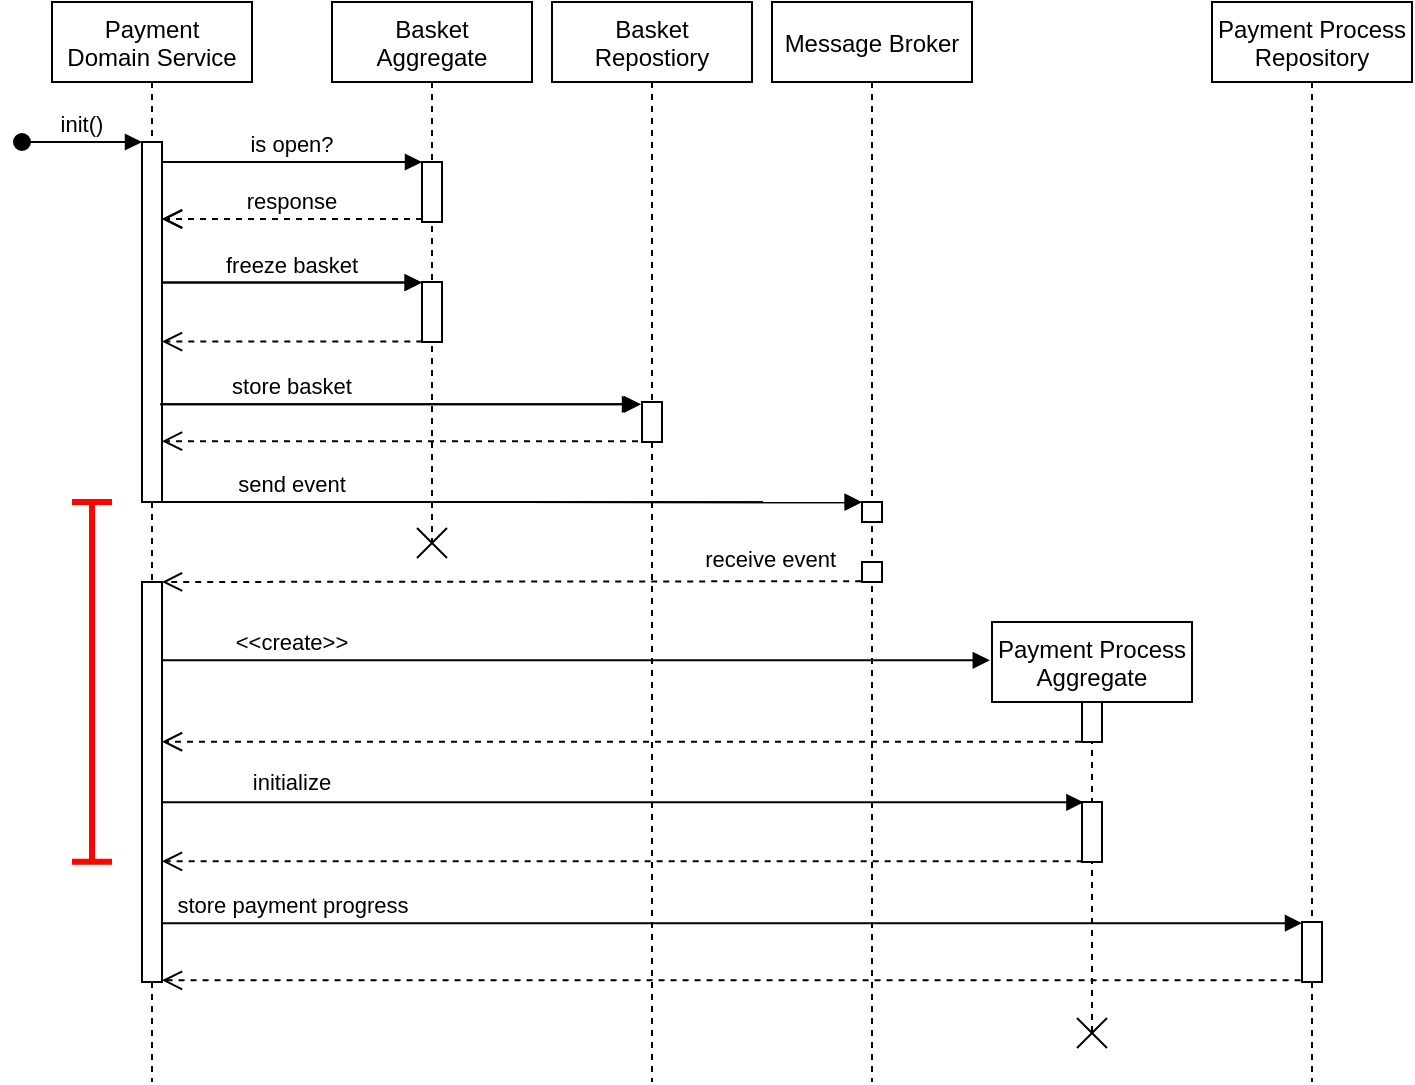 <mxfile version="15.7.3" type="device"><diagram id="kgpKYQtTHZ0yAKxKKP6v" name="Page-1"><mxGraphModel dx="630" dy="586" grid="1" gridSize="10" guides="1" tooltips="1" connect="1" arrows="1" fold="1" page="1" pageScale="1" pageWidth="850" pageHeight="1100" math="0" shadow="0"><root><mxCell id="0"/><mxCell id="1" parent="0"/><mxCell id="3nuBFxr9cyL0pnOWT2aG-1" value="Payment &#10;Domain Service" style="shape=umlLifeline;perimeter=lifelinePerimeter;container=1;collapsible=0;recursiveResize=0;rounded=0;shadow=0;strokeWidth=1;fillColor=#FFFFFF;strokeColor=#000000;" parent="1" vertex="1"><mxGeometry x="120" y="80" width="100" height="540" as="geometry"/></mxCell><mxCell id="3nuBFxr9cyL0pnOWT2aG-2" value="" style="points=[];perimeter=orthogonalPerimeter;rounded=0;shadow=0;strokeWidth=1;fontColor=#000000;fillColor=#FFFFFF;strokeColor=#000000;" parent="3nuBFxr9cyL0pnOWT2aG-1" vertex="1"><mxGeometry x="45" y="70" width="10" height="180" as="geometry"/></mxCell><mxCell id="3nuBFxr9cyL0pnOWT2aG-3" value="init()" style="verticalAlign=bottom;startArrow=oval;endArrow=block;startSize=8;shadow=0;strokeWidth=1;fontColor=#000000;strokeColor=#000000;labelBackgroundColor=none;" parent="3nuBFxr9cyL0pnOWT2aG-1" target="3nuBFxr9cyL0pnOWT2aG-2" edge="1"><mxGeometry relative="1" as="geometry"><mxPoint x="-15" y="70" as="sourcePoint"/></mxGeometry></mxCell><mxCell id="3nuBFxr9cyL0pnOWT2aG-5" value="Basket&#10;Aggregate" style="shape=umlLifeline;perimeter=lifelinePerimeter;container=1;collapsible=0;recursiveResize=0;rounded=0;shadow=0;strokeWidth=1;fillColor=#FFFFFF;strokeColor=#000000;" parent="1" vertex="1"><mxGeometry x="260" y="80" width="100" height="270" as="geometry"/></mxCell><mxCell id="3nuBFxr9cyL0pnOWT2aG-6" value="" style="points=[];perimeter=orthogonalPerimeter;rounded=0;shadow=0;strokeWidth=1;fontColor=#000000;fillColor=#FFFFFF;strokeColor=#000000;" parent="3nuBFxr9cyL0pnOWT2aG-5" vertex="1"><mxGeometry x="45" y="80" width="10" height="30" as="geometry"/></mxCell><mxCell id="OAqtvZYUWfhkM-5Fd2yk-3" value="" style="points=[];perimeter=orthogonalPerimeter;rounded=0;shadow=0;strokeWidth=1;fontColor=#000000;fillColor=#FFFFFF;strokeColor=#000000;" vertex="1" parent="3nuBFxr9cyL0pnOWT2aG-5"><mxGeometry x="45" y="140" width="10" height="30" as="geometry"/></mxCell><mxCell id="OAqtvZYUWfhkM-5Fd2yk-18" value="" style="shape=umlDestroy;fontColor=#000000;strokeColor=#000000;" vertex="1" parent="3nuBFxr9cyL0pnOWT2aG-5"><mxGeometry x="42.5" y="263" width="15" height="15" as="geometry"/></mxCell><mxCell id="3nuBFxr9cyL0pnOWT2aG-7" value="response" style="verticalAlign=bottom;endArrow=open;dashed=1;endSize=8;exitX=0;exitY=0.95;shadow=0;strokeWidth=1;fontColor=#000000;strokeColor=#000000;backgroundColor=#FFFFFF;labelBackgroundColor=#FFFFFF;" parent="1" source="3nuBFxr9cyL0pnOWT2aG-6" target="3nuBFxr9cyL0pnOWT2aG-2" edge="1"><mxGeometry relative="1" as="geometry"><mxPoint x="275" y="236" as="targetPoint"/></mxGeometry></mxCell><mxCell id="3nuBFxr9cyL0pnOWT2aG-8" value="is open?" style="verticalAlign=bottom;endArrow=block;entryX=0;entryY=0;shadow=0;strokeWidth=1;fontColor=#000000;strokeColor=#000000;labelBackgroundColor=#FFFFFF;" parent="1" source="3nuBFxr9cyL0pnOWT2aG-2" target="3nuBFxr9cyL0pnOWT2aG-6" edge="1"><mxGeometry relative="1" as="geometry"><mxPoint x="275" y="160" as="sourcePoint"/></mxGeometry></mxCell><mxCell id="OAqtvZYUWfhkM-5Fd2yk-1" value="Payment Process&#10;Aggregate" style="shape=umlLifeline;perimeter=lifelinePerimeter;container=1;collapsible=0;recursiveResize=0;rounded=0;shadow=0;strokeWidth=1;fillColor=#FFFFFF;strokeColor=#000000;" vertex="1" parent="1"><mxGeometry x="590" y="390" width="100" height="206" as="geometry"/></mxCell><mxCell id="OAqtvZYUWfhkM-5Fd2yk-2" value="" style="points=[];perimeter=orthogonalPerimeter;rounded=0;shadow=0;strokeWidth=1;fontColor=#000000;fillColor=#FFFFFF;strokeColor=#000000;" vertex="1" parent="OAqtvZYUWfhkM-5Fd2yk-1"><mxGeometry x="45" y="90" width="10" height="30" as="geometry"/></mxCell><mxCell id="OAqtvZYUWfhkM-5Fd2yk-45" value="" style="points=[];perimeter=orthogonalPerimeter;rounded=0;shadow=0;strokeWidth=1;fontColor=#000000;fillColor=#FFFFFF;strokeColor=#000000;" vertex="1" parent="OAqtvZYUWfhkM-5Fd2yk-1"><mxGeometry x="45" y="40" width="10" height="20" as="geometry"/></mxCell><mxCell id="OAqtvZYUWfhkM-5Fd2yk-32" value="" style="shape=umlDestroy;fontColor=#000000;strokeColor=#000000;" vertex="1" parent="OAqtvZYUWfhkM-5Fd2yk-1"><mxGeometry x="42.5" y="198" width="15" height="15" as="geometry"/></mxCell><mxCell id="OAqtvZYUWfhkM-5Fd2yk-4" value="freeze basket" style="verticalAlign=bottom;endArrow=block;entryX=-0.011;entryY=0.009;shadow=0;strokeWidth=1;entryDx=0;entryDy=0;entryPerimeter=0;fontColor=#000000;strokeColor=#000000;labelBackgroundColor=#FFFFFF;" edge="1" parent="1" source="3nuBFxr9cyL0pnOWT2aG-2" target="OAqtvZYUWfhkM-5Fd2yk-3"><mxGeometry x="0.001" relative="1" as="geometry"><mxPoint x="190" y="229.76" as="sourcePoint"/><mxPoint x="360" y="229.76" as="targetPoint"/><mxPoint as="offset"/></mxGeometry></mxCell><mxCell id="OAqtvZYUWfhkM-5Fd2yk-5" value="" style="verticalAlign=bottom;endArrow=open;dashed=1;endSize=8;exitX=0.016;exitY=0.993;shadow=0;strokeWidth=1;exitDx=0;exitDy=0;exitPerimeter=0;fontColor=#000000;strokeColor=#000000;" edge="1" parent="1" source="OAqtvZYUWfhkM-5Fd2yk-3" target="3nuBFxr9cyL0pnOWT2aG-2"><mxGeometry relative="1" as="geometry"><mxPoint x="185" y="198.5" as="targetPoint"/><mxPoint x="355" y="198.5" as="sourcePoint"/></mxGeometry></mxCell><mxCell id="OAqtvZYUWfhkM-5Fd2yk-6" value="Message Broker" style="shape=umlLifeline;perimeter=lifelinePerimeter;container=1;collapsible=0;recursiveResize=0;rounded=0;shadow=0;strokeWidth=1;fillColor=#FFFFFF;strokeColor=#000000;" vertex="1" parent="1"><mxGeometry x="480" y="80" width="100" height="540" as="geometry"/></mxCell><mxCell id="OAqtvZYUWfhkM-5Fd2yk-7" value="" style="points=[];perimeter=orthogonalPerimeter;rounded=0;shadow=0;strokeWidth=1;fontColor=#000000;fillColor=#FFFFFF;strokeColor=#000000;" vertex="1" parent="OAqtvZYUWfhkM-5Fd2yk-6"><mxGeometry x="45" y="250" width="10" height="10" as="geometry"/></mxCell><mxCell id="OAqtvZYUWfhkM-5Fd2yk-15" value="" style="points=[];perimeter=orthogonalPerimeter;rounded=0;shadow=0;strokeWidth=1;fontColor=#000000;fillColor=#FFFFFF;strokeColor=#000000;" vertex="1" parent="OAqtvZYUWfhkM-5Fd2yk-6"><mxGeometry x="45" y="280" width="10" height="10" as="geometry"/></mxCell><mxCell id="OAqtvZYUWfhkM-5Fd2yk-8" value="send event" style="verticalAlign=bottom;endArrow=block;shadow=0;strokeWidth=1;entryX=-0.01;entryY=0.009;entryDx=0;entryDy=0;entryPerimeter=0;fontColor=#000000;strokeColor=#000000;labelBackgroundColor=#FFFFFF;" edge="1" parent="1" source="3nuBFxr9cyL0pnOWT2aG-2" target="OAqtvZYUWfhkM-5Fd2yk-7"><mxGeometry x="-0.628" relative="1" as="geometry"><mxPoint x="185" y="170" as="sourcePoint"/><mxPoint x="420" y="280" as="targetPoint"/><mxPoint as="offset"/></mxGeometry></mxCell><mxCell id="OAqtvZYUWfhkM-5Fd2yk-9" value="Basket&#10;Repostiory" style="shape=umlLifeline;perimeter=lifelinePerimeter;container=1;collapsible=0;recursiveResize=0;rounded=0;shadow=0;strokeWidth=1;fillColor=#FFFFFF;strokeColor=#000000;" vertex="1" parent="1"><mxGeometry x="370" y="80" width="100" height="540" as="geometry"/></mxCell><mxCell id="OAqtvZYUWfhkM-5Fd2yk-10" value="" style="points=[];perimeter=orthogonalPerimeter;rounded=0;shadow=0;strokeWidth=1;fontColor=#000000;fillColor=#FFFFFF;strokeColor=#000000;" vertex="1" parent="OAqtvZYUWfhkM-5Fd2yk-9"><mxGeometry x="45" y="200" width="10" height="20" as="geometry"/></mxCell><mxCell id="OAqtvZYUWfhkM-5Fd2yk-11" value="store basket" style="verticalAlign=bottom;endArrow=block;shadow=0;strokeWidth=1;entryX=-0.048;entryY=0.057;entryDx=0;entryDy=0;entryPerimeter=0;fontColor=#000000;strokeColor=#000000;labelBackgroundColor=#FFFFFF;" edge="1" parent="1"><mxGeometry x="-0.449" relative="1" as="geometry"><mxPoint x="174" y="281.14" as="sourcePoint"/><mxPoint x="413.52" y="281.14" as="targetPoint"/><mxPoint as="offset"/></mxGeometry></mxCell><mxCell id="OAqtvZYUWfhkM-5Fd2yk-12" value="" style="verticalAlign=bottom;endArrow=open;dashed=1;endSize=8;exitX=-0.2;exitY=0.98;shadow=0;strokeWidth=1;exitDx=0;exitDy=0;exitPerimeter=0;fontColor=#000000;strokeColor=#000000;" edge="1" parent="1" source="OAqtvZYUWfhkM-5Fd2yk-10" target="3nuBFxr9cyL0pnOWT2aG-2"><mxGeometry relative="1" as="geometry"><mxPoint x="185" y="259.79" as="targetPoint"/><mxPoint x="355.16" y="259.79" as="sourcePoint"/></mxGeometry></mxCell><mxCell id="OAqtvZYUWfhkM-5Fd2yk-13" value="" style="points=[];perimeter=orthogonalPerimeter;rounded=0;shadow=0;strokeWidth=1;fontColor=#000000;fillColor=#FFFFFF;strokeColor=#000000;" vertex="1" parent="1"><mxGeometry x="165" y="370" width="10" height="200" as="geometry"/></mxCell><mxCell id="OAqtvZYUWfhkM-5Fd2yk-16" value="" style="verticalAlign=bottom;endArrow=open;dashed=1;endSize=8;exitX=-0.04;exitY=0.96;shadow=0;strokeWidth=1;exitDx=0;exitDy=0;exitPerimeter=0;fontColor=#000000;strokeColor=#000000;" edge="1" parent="1" source="OAqtvZYUWfhkM-5Fd2yk-15" target="OAqtvZYUWfhkM-5Fd2yk-13"><mxGeometry relative="1" as="geometry"><mxPoint x="190" y="370" as="targetPoint"/><mxPoint x="468" y="370" as="sourcePoint"/></mxGeometry></mxCell><mxCell id="OAqtvZYUWfhkM-5Fd2yk-17" value="receive event" style="edgeLabel;align=center;verticalAlign=middle;resizable=0;points=[];fontColor=#000000;labelBackgroundColor=#FFFFFF;" vertex="1" connectable="0" parent="OAqtvZYUWfhkM-5Fd2yk-16"><mxGeometry x="-0.043" y="1" relative="1" as="geometry"><mxPoint x="122" y="-13" as="offset"/></mxGeometry></mxCell><mxCell id="OAqtvZYUWfhkM-5Fd2yk-20" value="Payment Process&#10;Repository" style="shape=umlLifeline;perimeter=lifelinePerimeter;container=1;collapsible=0;recursiveResize=0;rounded=0;shadow=0;strokeWidth=1;fillColor=#FFFFFF;strokeColor=#000000;" vertex="1" parent="1"><mxGeometry x="700" y="80" width="100" height="540" as="geometry"/></mxCell><mxCell id="OAqtvZYUWfhkM-5Fd2yk-28" value="" style="points=[];perimeter=orthogonalPerimeter;rounded=0;shadow=0;strokeWidth=1;fontColor=#000000;fillColor=#FFFFFF;strokeColor=#000000;" vertex="1" parent="OAqtvZYUWfhkM-5Fd2yk-20"><mxGeometry x="45" y="460" width="10" height="30" as="geometry"/></mxCell><mxCell id="OAqtvZYUWfhkM-5Fd2yk-25" value="initialize" style="verticalAlign=bottom;endArrow=block;shadow=0;strokeWidth=1;entryX=0.071;entryY=0.005;entryDx=0;entryDy=0;entryPerimeter=0;fontColor=#000000;strokeColor=#000000;labelBackgroundColor=#FFFFFF;" edge="1" parent="1" source="OAqtvZYUWfhkM-5Fd2yk-13" target="OAqtvZYUWfhkM-5Fd2yk-2"><mxGeometry x="-0.718" y="1" relative="1" as="geometry"><mxPoint x="185" y="420.57" as="sourcePoint"/><mxPoint x="755" y="420.57" as="targetPoint"/><mxPoint as="offset"/></mxGeometry></mxCell><mxCell id="OAqtvZYUWfhkM-5Fd2yk-26" value="" style="verticalAlign=bottom;endArrow=open;dashed=1;endSize=8;shadow=0;strokeWidth=1;exitX=0.033;exitY=0.989;exitDx=0;exitDy=0;exitPerimeter=0;fontColor=#000000;strokeColor=#000000;" edge="1" parent="1" source="OAqtvZYUWfhkM-5Fd2yk-2" target="OAqtvZYUWfhkM-5Fd2yk-13"><mxGeometry relative="1" as="geometry"><mxPoint x="185" y="449.16" as="targetPoint"/><mxPoint x="630" y="500" as="sourcePoint"/></mxGeometry></mxCell><mxCell id="OAqtvZYUWfhkM-5Fd2yk-33" value="" style="endArrow=none;rounded=0;fontColor=#FF0303;strokeColor=#FF0303;fillColor=#f8cecc;strokeWidth=3;" edge="1" parent="1"><mxGeometry width="50" height="50" relative="1" as="geometry"><mxPoint x="140" y="370" as="sourcePoint"/><mxPoint x="140" y="330" as="targetPoint"/><Array as="points"><mxPoint x="140" y="510"/></Array></mxGeometry></mxCell><mxCell id="OAqtvZYUWfhkM-5Fd2yk-34" value="" style="endArrow=none;rounded=0;fontColor=#FF0303;strokeColor=#FF0303;fillColor=#f8cecc;strokeWidth=3;entryX=0.1;entryY=0.463;entryDx=0;entryDy=0;entryPerimeter=0;" edge="1" parent="1" target="3nuBFxr9cyL0pnOWT2aG-1"><mxGeometry width="50" height="50" relative="1" as="geometry"><mxPoint x="150" y="330" as="sourcePoint"/><mxPoint x="150" y="339.76" as="targetPoint"/><Array as="points"><mxPoint x="150" y="330"/></Array></mxGeometry></mxCell><mxCell id="OAqtvZYUWfhkM-5Fd2yk-35" value="" style="endArrow=none;rounded=0;fontColor=#FF0303;strokeColor=#FF0303;fillColor=#f8cecc;strokeWidth=3;entryX=0.1;entryY=0.796;entryDx=0;entryDy=0;entryPerimeter=0;exitX=0.3;exitY=0.796;exitDx=0;exitDy=0;exitPerimeter=0;" edge="1" parent="1" source="3nuBFxr9cyL0pnOWT2aG-1" target="3nuBFxr9cyL0pnOWT2aG-1"><mxGeometry width="50" height="50" relative="1" as="geometry"><mxPoint x="150" y="540" as="sourcePoint"/><mxPoint x="140" y="370" as="targetPoint"/><Array as="points"/></mxGeometry></mxCell><mxCell id="OAqtvZYUWfhkM-5Fd2yk-39" value="" style="verticalAlign=bottom;endArrow=block;shadow=0;strokeWidth=1;entryX=-0.01;entryY=0.009;entryDx=0;entryDy=0;entryPerimeter=0;fontColor=#000000;strokeColor=#000000;labelBackgroundColor=#FFFFFF;" edge="1" parent="1"><mxGeometry x="-0.564" relative="1" as="geometry"><mxPoint x="175" y="330" as="sourcePoint"/><mxPoint x="524.9" y="330.09" as="targetPoint"/><mxPoint as="offset"/></mxGeometry></mxCell><mxCell id="OAqtvZYUWfhkM-5Fd2yk-40" value="" style="verticalAlign=bottom;endArrow=block;shadow=0;strokeWidth=1;entryX=-0.048;entryY=0.057;entryDx=0;entryDy=0;entryPerimeter=0;fontColor=#000000;strokeColor=#000000;labelBackgroundColor=#FFFFFF;" edge="1" parent="1"><mxGeometry x="-0.392" relative="1" as="geometry"><mxPoint x="175" y="281.14" as="sourcePoint"/><mxPoint x="414.52" y="281.14" as="targetPoint"/><mxPoint as="offset"/></mxGeometry></mxCell><mxCell id="OAqtvZYUWfhkM-5Fd2yk-41" value="" style="verticalAlign=bottom;endArrow=block;entryX=-0.011;entryY=0.009;shadow=0;strokeWidth=1;entryDx=0;entryDy=0;entryPerimeter=0;fontColor=#000000;strokeColor=#000000;labelBackgroundColor=#FFFFFF;" edge="1" parent="1"><mxGeometry relative="1" as="geometry"><mxPoint x="175" y="220.27" as="sourcePoint"/><mxPoint x="304.89" y="220.27" as="targetPoint"/></mxGeometry></mxCell><mxCell id="OAqtvZYUWfhkM-5Fd2yk-42" value="" style="verticalAlign=bottom;endArrow=open;dashed=1;endSize=8;exitX=0;exitY=0.95;shadow=0;strokeWidth=1;fontColor=#000000;strokeColor=#000000;labelBackgroundColor=#FFFFFF;" edge="1" parent="1"><mxGeometry relative="1" as="geometry"><mxPoint x="175" y="188.5" as="targetPoint"/><mxPoint x="305" y="188.5" as="sourcePoint"/></mxGeometry></mxCell><mxCell id="OAqtvZYUWfhkM-5Fd2yk-44" value="&lt;&lt;create&gt;&gt;" style="verticalAlign=bottom;endArrow=block;shadow=0;strokeWidth=1;fontColor=#000000;strokeColor=#000000;labelBackgroundColor=#FFFFFF;entryX=-0.011;entryY=0.093;entryDx=0;entryDy=0;entryPerimeter=0;" edge="1" parent="1" source="OAqtvZYUWfhkM-5Fd2yk-13" target="OAqtvZYUWfhkM-5Fd2yk-1"><mxGeometry x="-0.686" relative="1" as="geometry"><mxPoint x="185" y="470.15" as="sourcePoint"/><mxPoint x="645.71" y="470.15" as="targetPoint"/><mxPoint as="offset"/></mxGeometry></mxCell><mxCell id="OAqtvZYUWfhkM-5Fd2yk-46" value="" style="verticalAlign=bottom;endArrow=open;dashed=1;endSize=8;exitX=-0.051;exitY=0.994;shadow=0;strokeWidth=1;exitDx=0;exitDy=0;exitPerimeter=0;fontColor=#000000;strokeColor=#000000;" edge="1" parent="1" source="OAqtvZYUWfhkM-5Fd2yk-45" target="OAqtvZYUWfhkM-5Fd2yk-13"><mxGeometry relative="1" as="geometry"><mxPoint x="185" y="569.16" as="targetPoint"/><mxPoint x="754.28" y="569.16" as="sourcePoint"/></mxGeometry></mxCell><mxCell id="OAqtvZYUWfhkM-5Fd2yk-30" value="" style="verticalAlign=bottom;endArrow=open;dashed=1;endSize=8;exitX=-0.072;exitY=0.972;shadow=0;strokeWidth=1;exitDx=0;exitDy=0;exitPerimeter=0;fontColor=#000000;strokeColor=#000000;" edge="1" parent="1" source="OAqtvZYUWfhkM-5Fd2yk-28" target="OAqtvZYUWfhkM-5Fd2yk-13"><mxGeometry relative="1" as="geometry"><mxPoint x="175" y="559.16" as="targetPoint"/><mxPoint x="534.6" y="499.6" as="sourcePoint"/></mxGeometry></mxCell><mxCell id="OAqtvZYUWfhkM-5Fd2yk-29" value="store payment progress" style="verticalAlign=bottom;endArrow=block;shadow=0;strokeWidth=1;entryX=0;entryY=0.019;entryDx=0;entryDy=0;entryPerimeter=0;fontColor=#000000;strokeColor=#000000;labelBackgroundColor=#FFFFFF;" edge="1" parent="1" target="OAqtvZYUWfhkM-5Fd2yk-28" source="OAqtvZYUWfhkM-5Fd2yk-13"><mxGeometry x="-0.77" relative="1" as="geometry"><mxPoint x="175" y="530.57" as="sourcePoint"/><mxPoint x="424.52" y="411.14" as="targetPoint"/><mxPoint as="offset"/></mxGeometry></mxCell></root></mxGraphModel></diagram></mxfile>